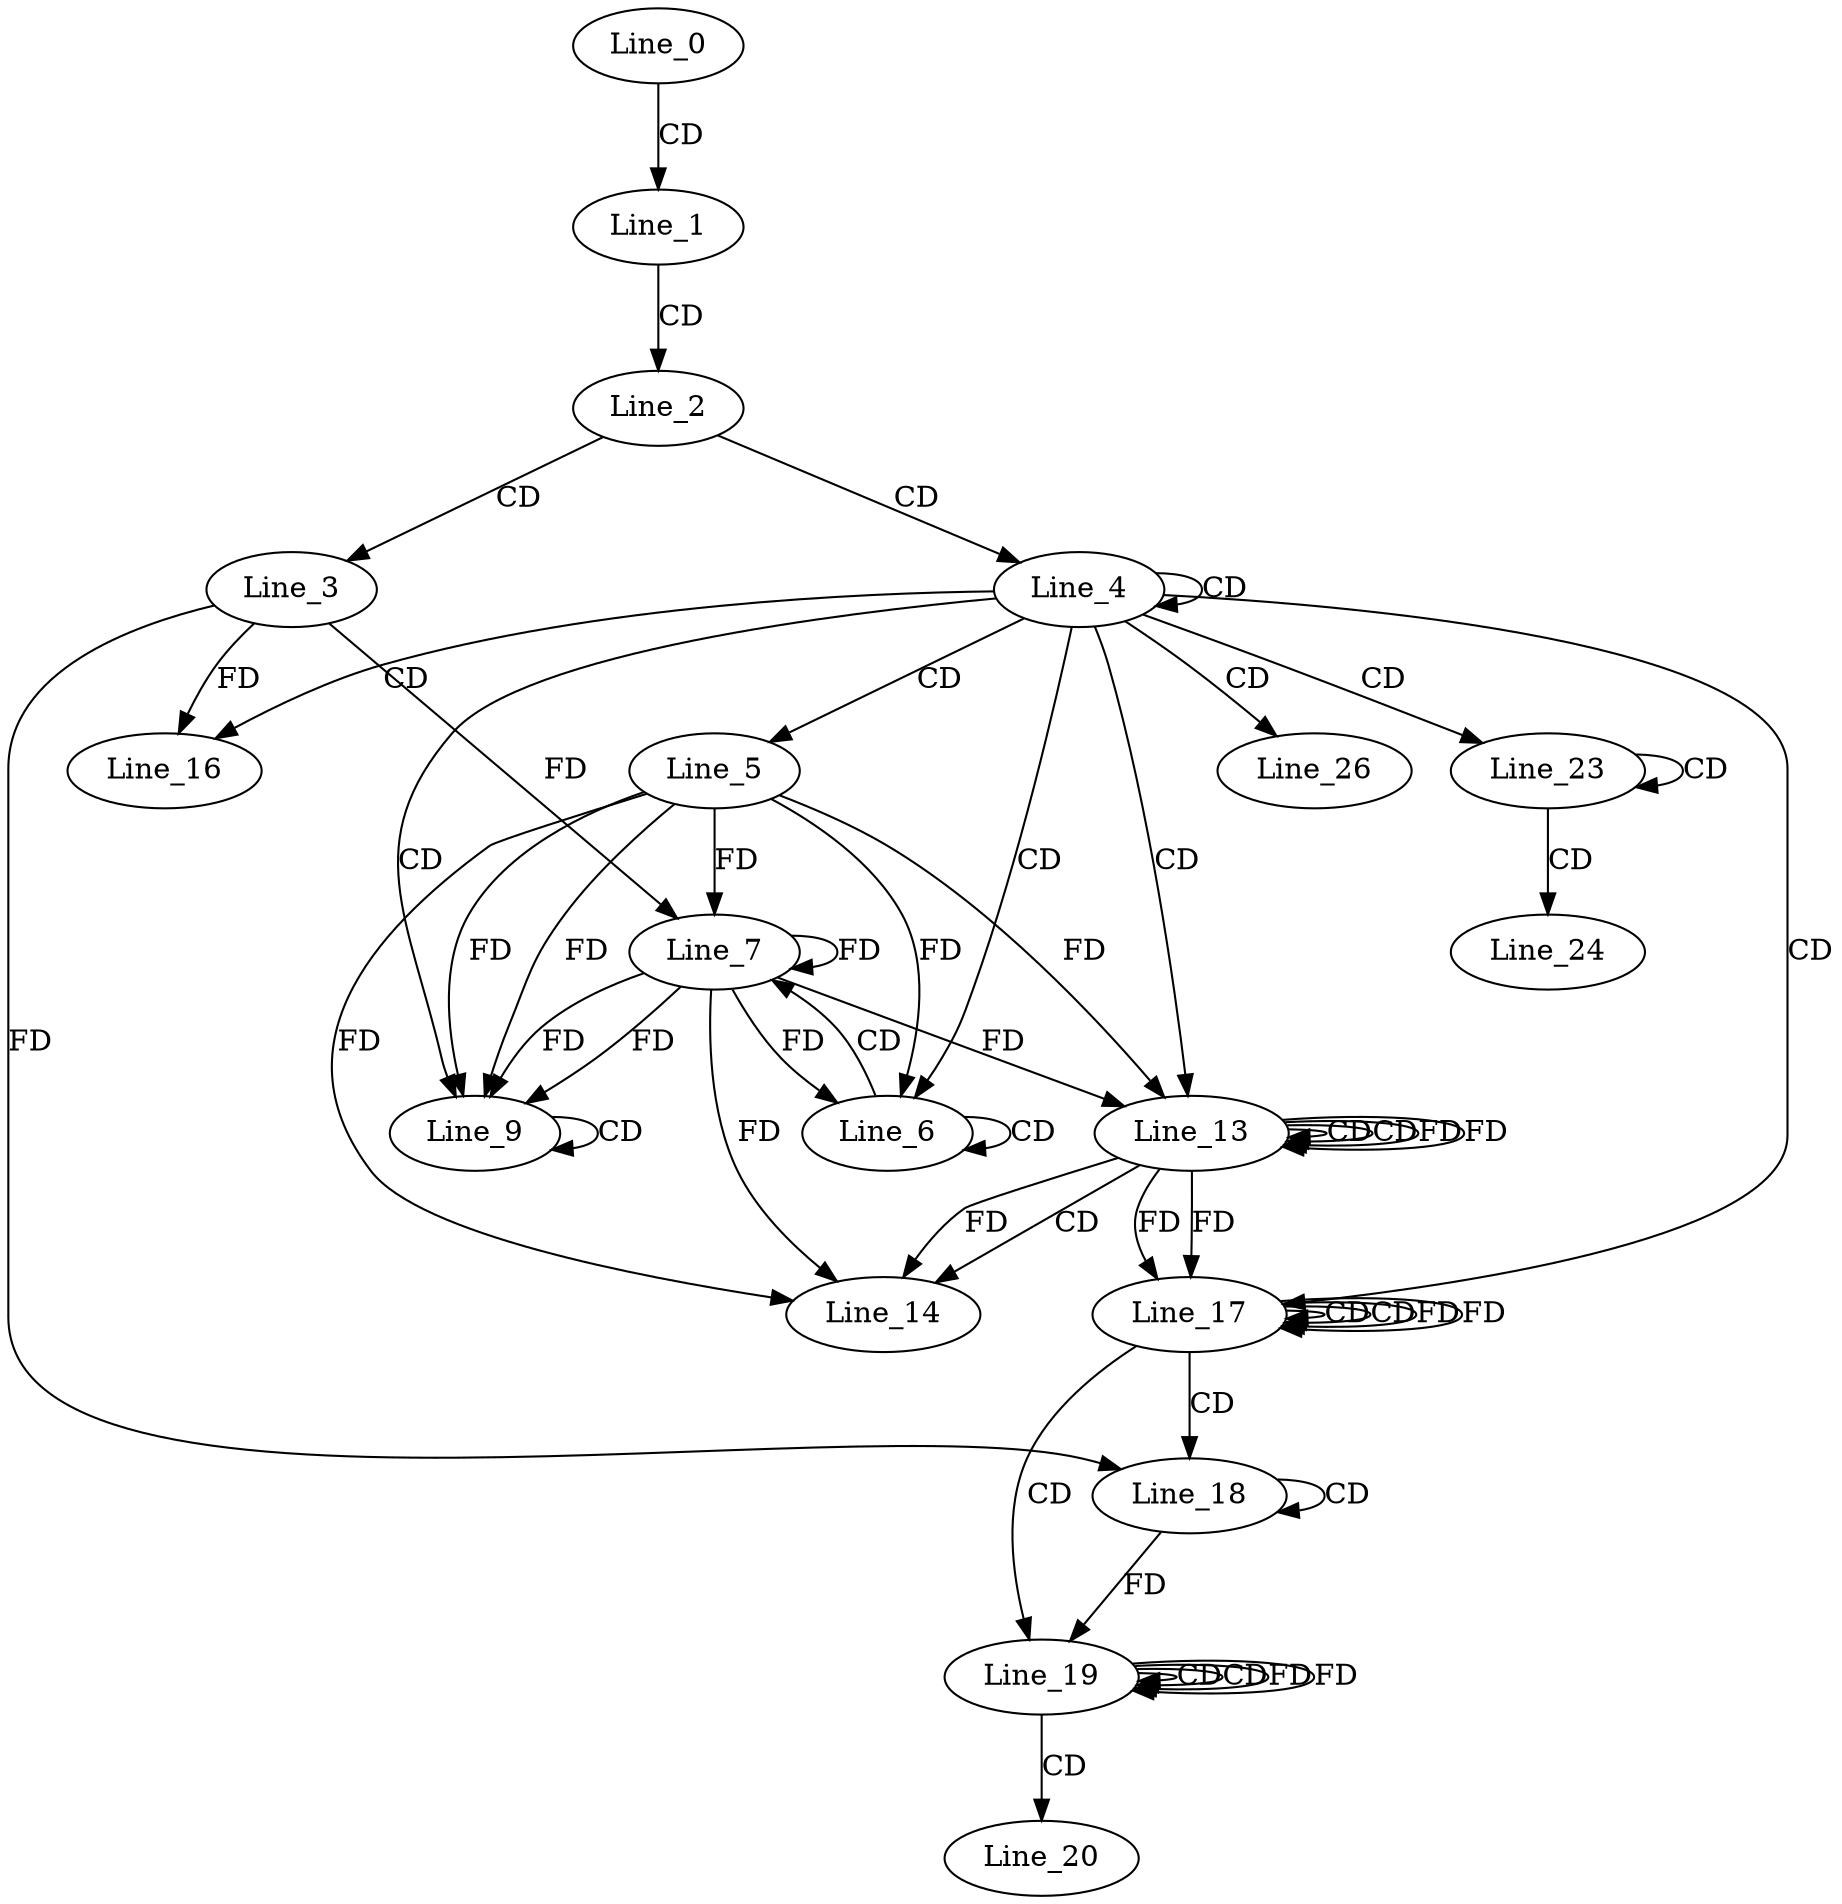 digraph G {
  Line_0;
  Line_1;
  Line_2;
  Line_3;
  Line_4;
  Line_5;
  Line_6;
  Line_6;
  Line_7;
  Line_7;
  Line_9;
  Line_9;
  Line_13;
  Line_13;
  Line_13;
  Line_13;
  Line_14;
  Line_14;
  Line_16;
  Line_17;
  Line_17;
  Line_17;
  Line_18;
  Line_18;
  Line_19;
  Line_19;
  Line_19;
  Line_20;
  Line_23;
  Line_24;
  Line_26;
  Line_0 -> Line_1 [ label="CD" ];
  Line_1 -> Line_2 [ label="CD" ];
  Line_2 -> Line_3 [ label="CD" ];
  Line_2 -> Line_4 [ label="CD" ];
  Line_4 -> Line_4 [ label="CD" ];
  Line_4 -> Line_5 [ label="CD" ];
  Line_4 -> Line_6 [ label="CD" ];
  Line_6 -> Line_6 [ label="CD" ];
  Line_5 -> Line_6 [ label="FD" ];
  Line_6 -> Line_7 [ label="CD" ];
  Line_7 -> Line_7 [ label="FD" ];
  Line_5 -> Line_7 [ label="FD" ];
  Line_3 -> Line_7 [ label="FD" ];
  Line_4 -> Line_9 [ label="CD" ];
  Line_7 -> Line_9 [ label="FD" ];
  Line_5 -> Line_9 [ label="FD" ];
  Line_9 -> Line_9 [ label="CD" ];
  Line_7 -> Line_9 [ label="FD" ];
  Line_5 -> Line_9 [ label="FD" ];
  Line_4 -> Line_13 [ label="CD" ];
  Line_13 -> Line_13 [ label="CD" ];
  Line_13 -> Line_13 [ label="CD" ];
  Line_7 -> Line_13 [ label="FD" ];
  Line_5 -> Line_13 [ label="FD" ];
  Line_13 -> Line_13 [ label="FD" ];
  Line_13 -> Line_14 [ label="CD" ];
  Line_7 -> Line_14 [ label="FD" ];
  Line_5 -> Line_14 [ label="FD" ];
  Line_13 -> Line_14 [ label="FD" ];
  Line_4 -> Line_16 [ label="CD" ];
  Line_3 -> Line_16 [ label="FD" ];
  Line_4 -> Line_17 [ label="CD" ];
  Line_17 -> Line_17 [ label="CD" ];
  Line_13 -> Line_17 [ label="FD" ];
  Line_17 -> Line_17 [ label="CD" ];
  Line_17 -> Line_17 [ label="FD" ];
  Line_13 -> Line_17 [ label="FD" ];
  Line_17 -> Line_18 [ label="CD" ];
  Line_18 -> Line_18 [ label="CD" ];
  Line_3 -> Line_18 [ label="FD" ];
  Line_17 -> Line_19 [ label="CD" ];
  Line_19 -> Line_19 [ label="CD" ];
  Line_18 -> Line_19 [ label="FD" ];
  Line_19 -> Line_19 [ label="CD" ];
  Line_19 -> Line_19 [ label="FD" ];
  Line_19 -> Line_20 [ label="CD" ];
  Line_4 -> Line_23 [ label="CD" ];
  Line_23 -> Line_23 [ label="CD" ];
  Line_23 -> Line_24 [ label="CD" ];
  Line_4 -> Line_26 [ label="CD" ];
  Line_7 -> Line_6 [ label="FD" ];
  Line_13 -> Line_13 [ label="FD" ];
  Line_17 -> Line_17 [ label="FD" ];
  Line_19 -> Line_19 [ label="FD" ];
}
